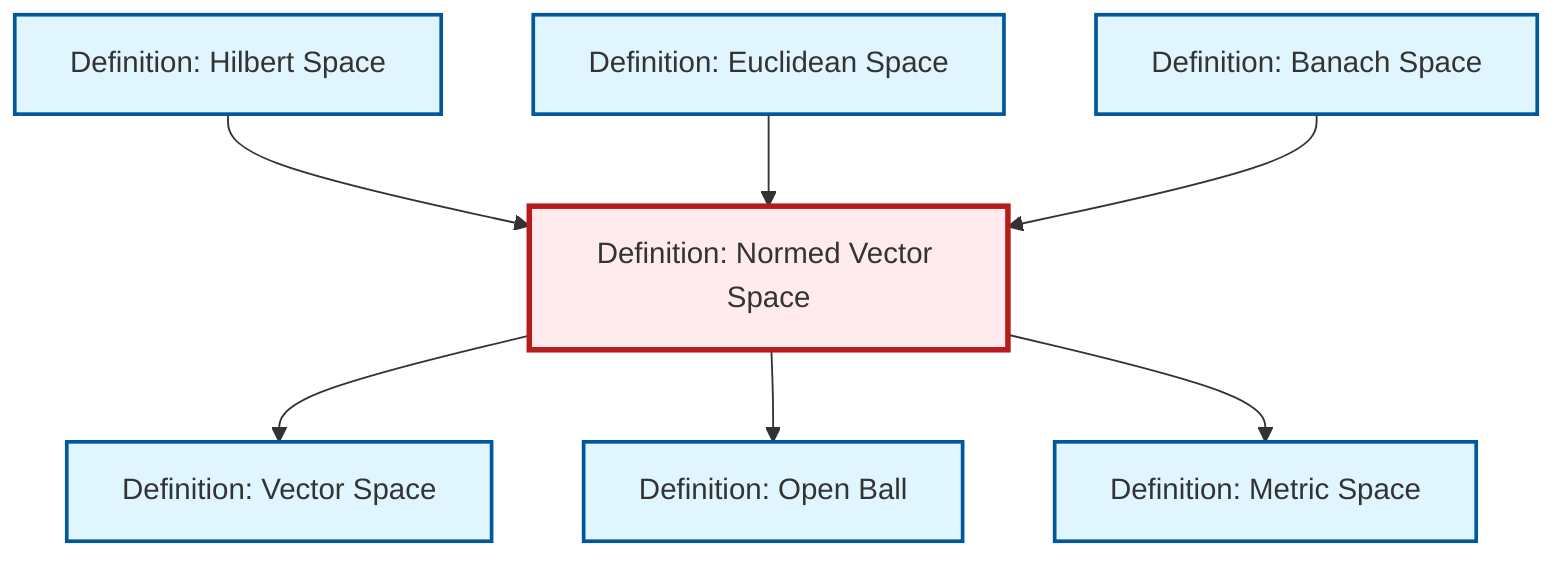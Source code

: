 graph TD
    classDef definition fill:#e1f5fe,stroke:#01579b,stroke-width:2px
    classDef theorem fill:#f3e5f5,stroke:#4a148c,stroke-width:2px
    classDef axiom fill:#fff3e0,stroke:#e65100,stroke-width:2px
    classDef example fill:#e8f5e9,stroke:#1b5e20,stroke-width:2px
    classDef current fill:#ffebee,stroke:#b71c1c,stroke-width:3px
    def-vector-space["Definition: Vector Space"]:::definition
    def-metric-space["Definition: Metric Space"]:::definition
    def-normed-vector-space["Definition: Normed Vector Space"]:::definition
    def-banach-space["Definition: Banach Space"]:::definition
    def-open-ball["Definition: Open Ball"]:::definition
    def-euclidean-space["Definition: Euclidean Space"]:::definition
    def-hilbert-space["Definition: Hilbert Space"]:::definition
    def-hilbert-space --> def-normed-vector-space
    def-euclidean-space --> def-normed-vector-space
    def-banach-space --> def-normed-vector-space
    def-normed-vector-space --> def-vector-space
    def-normed-vector-space --> def-open-ball
    def-normed-vector-space --> def-metric-space
    class def-normed-vector-space current